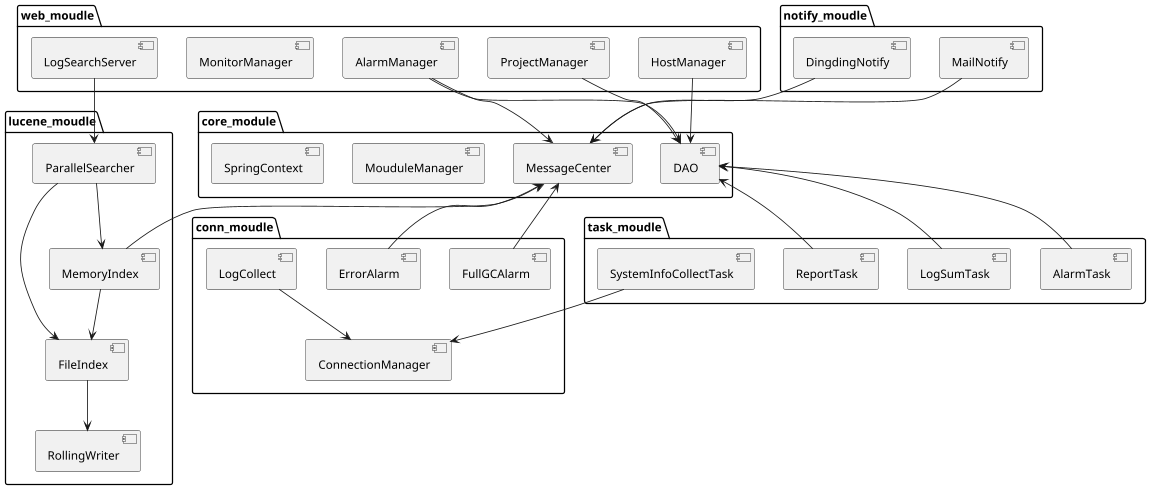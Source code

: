 @startuml
!pragma horizontalLineBetweenDifferentPackageAllowed

'left to right direction
scale  5/6

package core_module {
   component DAO
   component MessageCenter
   component MouduleManager
   component SpringContext
}


package conn_moudle {
  component ConnectionManager
  component LogCollect
  component ErrorAlarm
  component FullGCAlarm
}


package lucene_moudle {
	 component   MemoryIndex
	 component   FileIndex
	 component   RollingWriter
	 component   ParallelSearcher
}

package web_moudle {
	component    HostManager
	component    ProjectManager
	component    MonitorManager
	component    LogSearchServer
	component    AlarmManager
}
    

package task_moudle {
	component    ReportTask
	component    AlarmTask
	component    LogSumTask
	component   SystemInfoCollectTask
}


package notify_moudle {
	component  MailNotify
	component  DingdingNotify
}

'web_moudle引用关系
HostManager -d-> DAO
ProjectManager -d-> DAO
AlarmManager -d-> DAO
LogSearchServer --> ParallelSearcher

'conn_moudle引用关系
LogCollect --> ConnectionManager
ErrorAlarm -l-> MessageCenter
AlarmManager -l-> MessageCenter
FullGCAlarm -l-> MessageCenter


'lucene_moudle引用关系
MemoryIndex -r-> MessageCenter
MemoryIndex --> FileIndex
FileIndex --> RollingWriter
ParallelSearcher --> MemoryIndex
ParallelSearcher --> FileIndex


'task_moudle引用关系
ReportTask -u-> DAO
AlarmTask -u-> DAO
LogSumTask -u-> DAO
SystemInfoCollectTask --> ConnectionManager

'notify_moudle引用关系
MailNotify --> MessageCenter
DingdingNotify --> MessageCenter

/'模板引用关系
core_module -u-> web_moudle
core_module -d-> conn_moudle
core_module -l-> lucene_moudle
core_module -r-> notify_moudle
core_module -d-> task_moudle
'/
@enduml